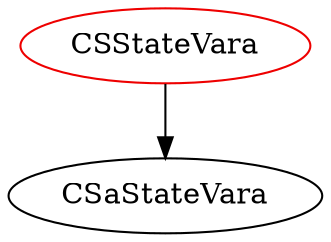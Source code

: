 digraph csstatevara{
CSStateVara -> CSaStateVara;
CSStateVara	[shape=oval, color=red2, label="CSStateVara"];
}
